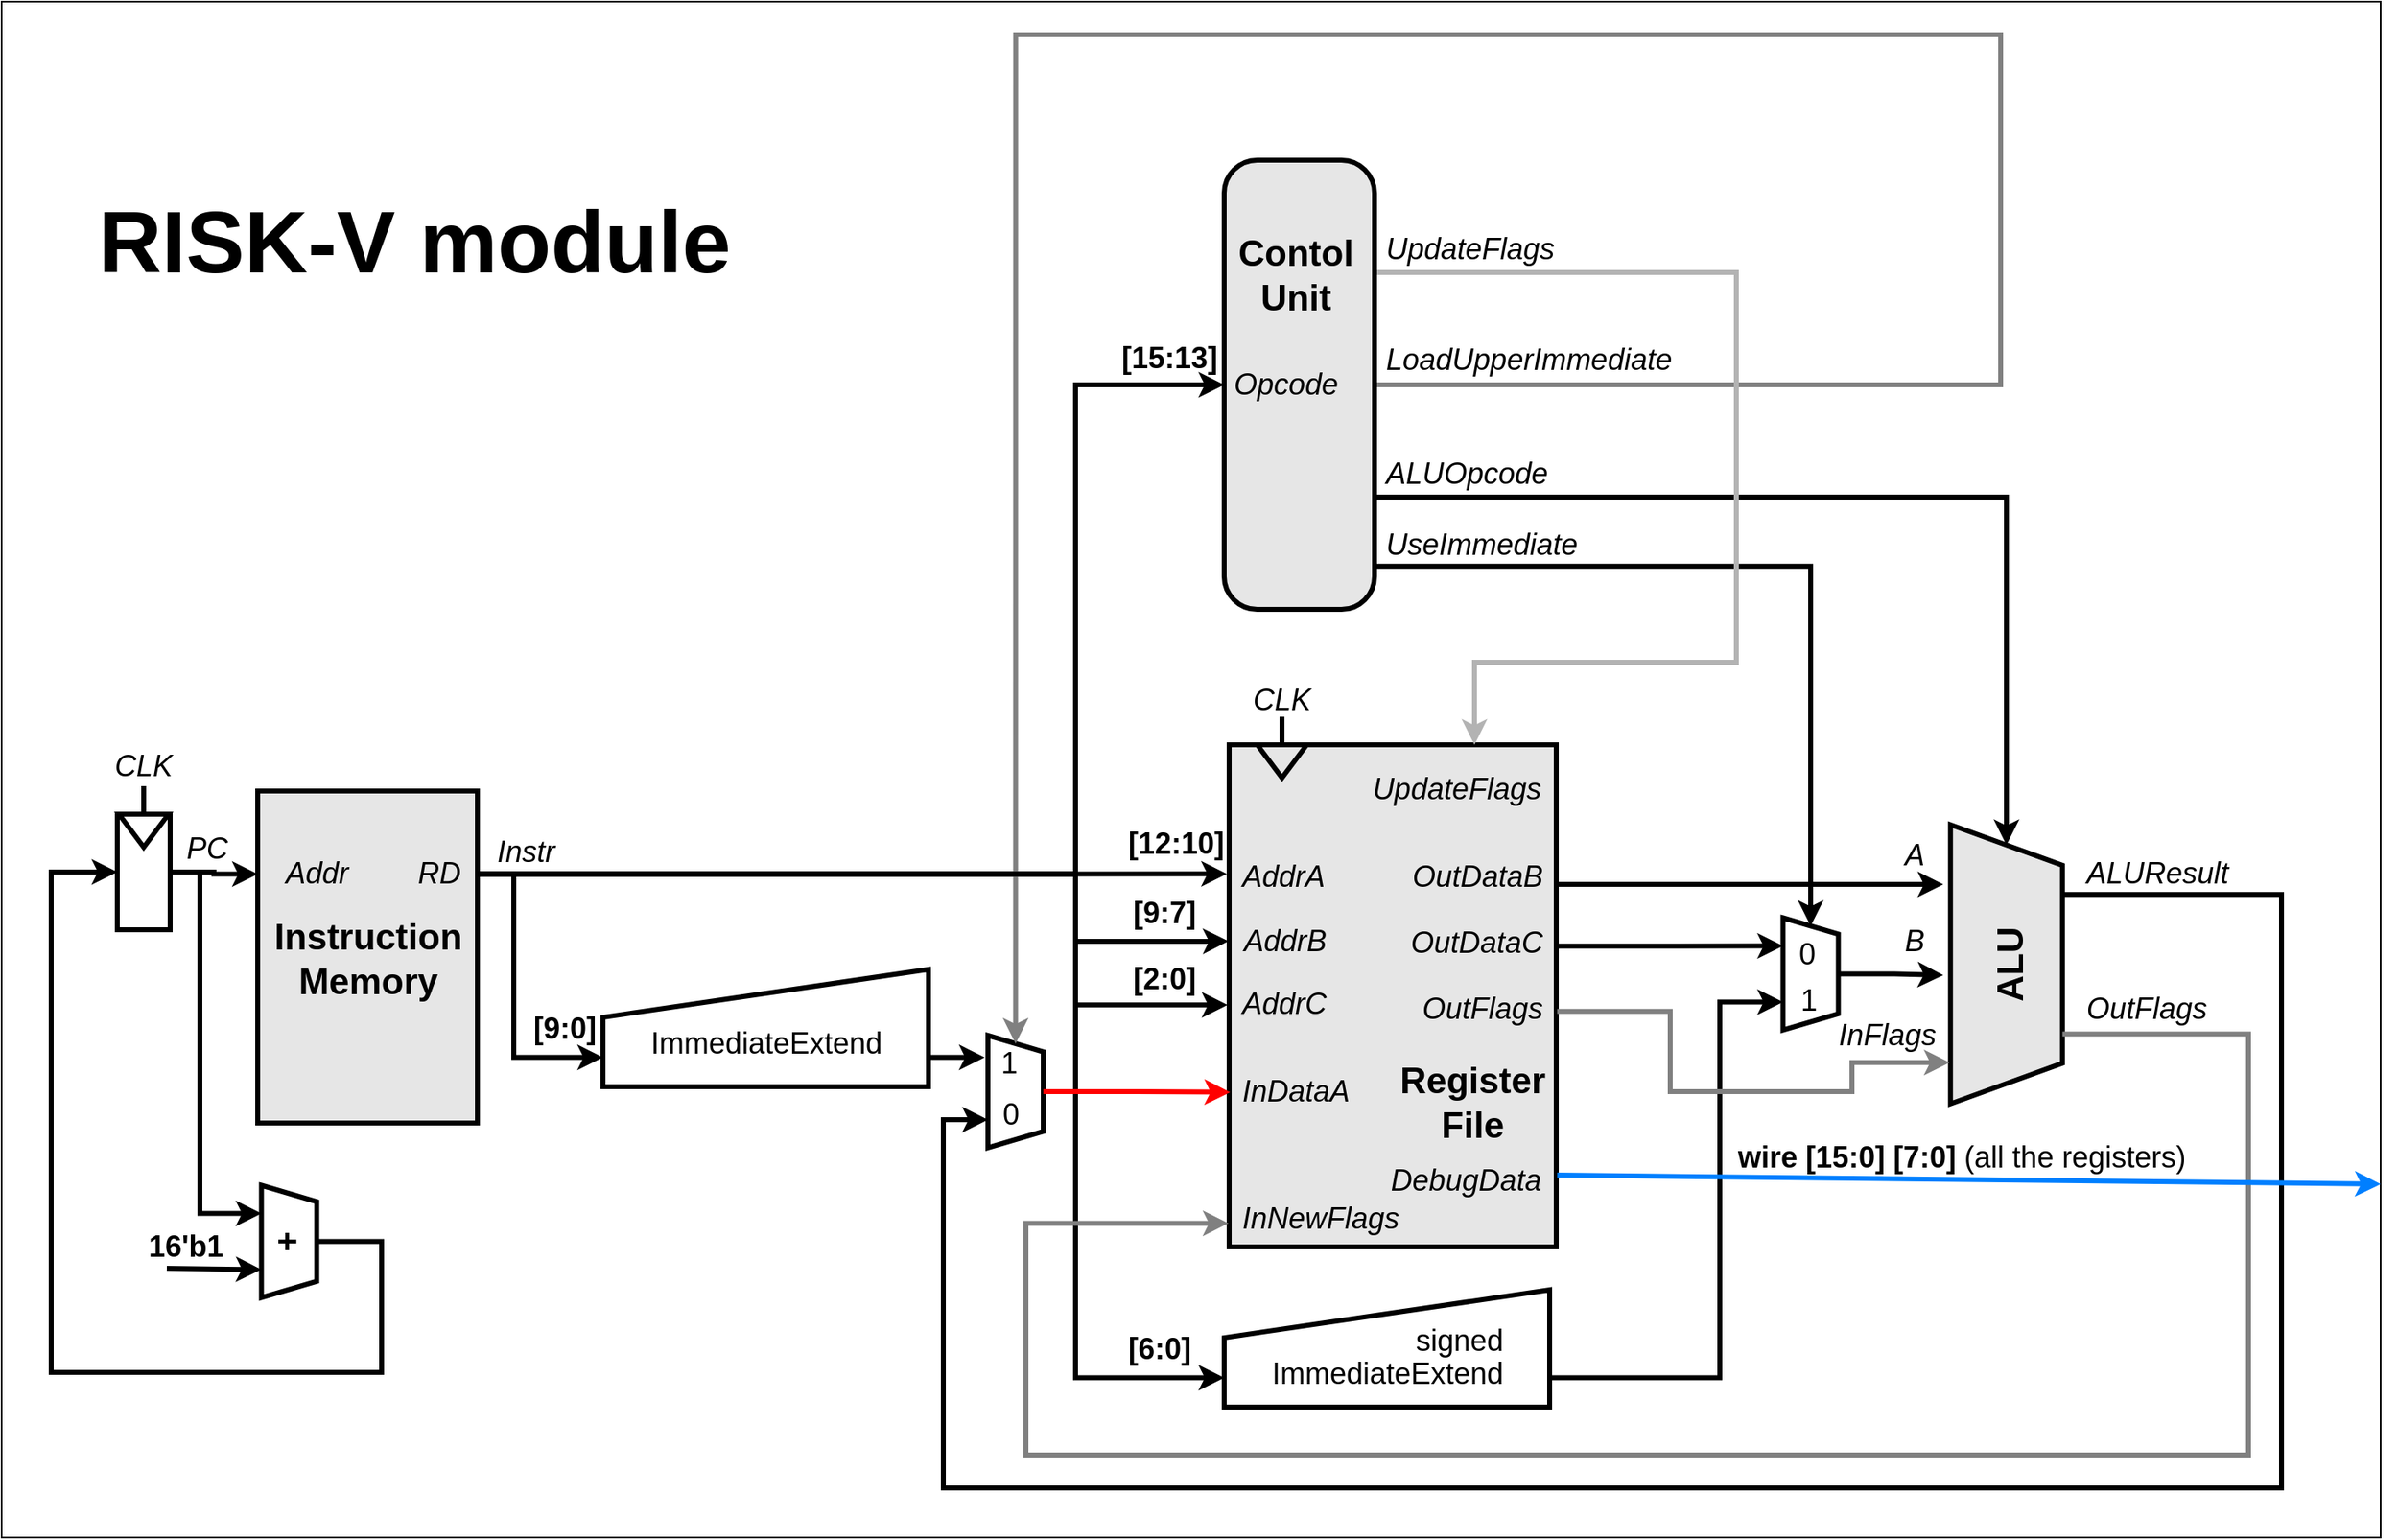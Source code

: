 <mxfile>
    <diagram name="Page-1" id="CjnsRdnZkcc44lROkodG">
        <mxGraphModel dx="1670" dy="938" grid="1" gridSize="10" guides="1" tooltips="1" connect="1" arrows="1" fold="1" page="1" pageScale="1" pageWidth="827" pageHeight="1169" math="0" shadow="0">
            <root>
                <mxCell id="0"/>
                <mxCell id="1" parent="0"/>
                <mxCell id="2" value="" style="rounded=0;whiteSpace=wrap;html=1;" parent="1" vertex="1">
                    <mxGeometry x="20" y="50" width="1440" height="930" as="geometry"/>
                </mxCell>
                <mxCell id="O-shyT19sQsiW26_N4do-6" style="edgeStyle=orthogonalEdgeStyle;rounded=0;orthogonalLoop=1;jettySize=auto;html=1;exitX=1;exitY=0.25;exitDx=0;exitDy=0;entryX=0;entryY=0.75;entryDx=0;entryDy=0;strokeWidth=3;" parent="1" source="O-shyT19sQsiW26_N4do-2" target="O-shyT19sQsiW26_N4do-4" edge="1">
                    <mxGeometry relative="1" as="geometry">
                        <Array as="points">
                            <mxPoint x="330.0" y="578"/>
                            <mxPoint x="330.0" y="689"/>
                        </Array>
                    </mxGeometry>
                </mxCell>
                <mxCell id="O-shyT19sQsiW26_N4do-16" style="edgeStyle=orthogonalEdgeStyle;rounded=0;orthogonalLoop=1;jettySize=auto;html=1;exitX=1;exitY=0.25;exitDx=0;exitDy=0;entryX=0;entryY=0.5;entryDx=0;entryDy=0;strokeWidth=3;" parent="1" source="O-shyT19sQsiW26_N4do-2" target="O-shyT19sQsiW26_N4do-15" edge="1">
                    <mxGeometry relative="1" as="geometry">
                        <Array as="points">
                            <mxPoint x="670" y="578"/>
                            <mxPoint x="670" y="282"/>
                        </Array>
                    </mxGeometry>
                </mxCell>
                <mxCell id="O-shyT19sQsiW26_N4do-44" style="edgeStyle=orthogonalEdgeStyle;rounded=0;orthogonalLoop=1;jettySize=auto;html=1;exitX=1;exitY=0.25;exitDx=0;exitDy=0;entryX=0;entryY=0.75;entryDx=0;entryDy=0;strokeWidth=3;" parent="1" source="O-shyT19sQsiW26_N4do-2" target="O-shyT19sQsiW26_N4do-42" edge="1">
                    <mxGeometry relative="1" as="geometry">
                        <Array as="points">
                            <mxPoint x="670" y="578"/>
                            <mxPoint x="670" y="883"/>
                        </Array>
                    </mxGeometry>
                </mxCell>
                <mxCell id="O-shyT19sQsiW26_N4do-2" value="" style="rounded=0;whiteSpace=wrap;html=1;fillColor=#E6E6E6;strokeWidth=3;" parent="1" vertex="1">
                    <mxGeometry x="175.0" y="528" width="133" height="201" as="geometry"/>
                </mxCell>
                <mxCell id="O-shyT19sQsiW26_N4do-7" value="&lt;span&gt;Instr&lt;/span&gt;" style="text;html=1;align=left;verticalAlign=middle;whiteSpace=wrap;rounded=0;fontSize=18;fontStyle=2" parent="1" vertex="1">
                    <mxGeometry x="318.0" y="550" width="52" height="30" as="geometry"/>
                </mxCell>
                <mxCell id="O-shyT19sQsiW26_N4do-10" style="edgeStyle=orthogonalEdgeStyle;rounded=0;orthogonalLoop=1;jettySize=auto;html=1;exitX=1;exitY=0.75;exitDx=0;exitDy=0;entryX=0.202;entryY=1.061;entryDx=0;entryDy=0;entryPerimeter=0;strokeWidth=3;" parent="1" source="O-shyT19sQsiW26_N4do-4" target="O-shyT19sQsiW26_N4do-8" edge="1">
                    <mxGeometry relative="1" as="geometry"/>
                </mxCell>
                <mxCell id="O-shyT19sQsiW26_N4do-53" style="edgeStyle=orthogonalEdgeStyle;rounded=0;orthogonalLoop=1;jettySize=auto;html=1;exitX=1.002;exitY=0.401;exitDx=0;exitDy=0;entryX=0.25;entryY=1;entryDx=0;entryDy=0;exitPerimeter=0;strokeWidth=3;" parent="1" source="O-shyT19sQsiW26_N4do-13" target="O-shyT19sQsiW26_N4do-33" edge="1">
                    <mxGeometry relative="1" as="geometry"/>
                </mxCell>
                <mxCell id="O-shyT19sQsiW26_N4do-13" value="" style="rounded=0;whiteSpace=wrap;html=1;fillColor=#E6E6E6;strokeWidth=3;" parent="1" vertex="1">
                    <mxGeometry x="763" y="500" width="198" height="304" as="geometry"/>
                </mxCell>
                <mxCell id="O-shyT19sQsiW26_N4do-8" value="" style="shape=trapezoid;perimeter=trapezoidPerimeter;whiteSpace=wrap;html=1;fixedSize=1;rotation=90;fillColor=none;strokeWidth=3;size=9.93;" parent="1" vertex="1">
                    <mxGeometry x="599.75" y="693.25" width="68" height="33.5" as="geometry"/>
                </mxCell>
                <mxCell id="O-shyT19sQsiW26_N4do-14" style="edgeStyle=orthogonalEdgeStyle;rounded=0;orthogonalLoop=1;jettySize=auto;html=1;exitX=1;exitY=0.25;exitDx=0;exitDy=0;entryX=-0.007;entryY=0.257;entryDx=0;entryDy=0;strokeWidth=3;entryPerimeter=0;" parent="1" source="O-shyT19sQsiW26_N4do-2" target="O-shyT19sQsiW26_N4do-13" edge="1">
                    <mxGeometry relative="1" as="geometry"/>
                </mxCell>
                <mxCell id="O-shyT19sQsiW26_N4do-36" style="edgeStyle=orthogonalEdgeStyle;rounded=0;orthogonalLoop=1;jettySize=auto;html=1;exitX=1;exitY=0.75;exitDx=0;exitDy=0;entryX=0;entryY=0.5;entryDx=0;entryDy=0;strokeWidth=3;" parent="1" source="O-shyT19sQsiW26_N4do-15" target="O-shyT19sQsiW26_N4do-35" edge="1">
                    <mxGeometry relative="1" as="geometry"/>
                </mxCell>
                <mxCell id="O-shyT19sQsiW26_N4do-38" style="edgeStyle=orthogonalEdgeStyle;rounded=0;orthogonalLoop=1;jettySize=auto;html=1;exitX=1.005;exitY=0.904;exitDx=0;exitDy=0;entryX=0;entryY=0.5;entryDx=0;entryDy=0;strokeWidth=3;exitPerimeter=0;" parent="1" source="O-shyT19sQsiW26_N4do-15" target="O-shyT19sQsiW26_N4do-33" edge="1">
                    <mxGeometry relative="1" as="geometry"/>
                </mxCell>
                <mxCell id="O-shyT19sQsiW26_N4do-40" style="edgeStyle=orthogonalEdgeStyle;rounded=0;orthogonalLoop=1;jettySize=auto;html=1;exitX=1;exitY=0.5;exitDx=0;exitDy=0;entryX=0;entryY=0.5;entryDx=0;entryDy=0;strokeWidth=3;strokeColor=#808080;" parent="1" source="O-shyT19sQsiW26_N4do-15" target="O-shyT19sQsiW26_N4do-8" edge="1">
                    <mxGeometry relative="1" as="geometry">
                        <Array as="points">
                            <mxPoint x="1230" y="282"/>
                            <mxPoint x="1230" y="70"/>
                            <mxPoint x="634" y="70"/>
                        </Array>
                    </mxGeometry>
                </mxCell>
                <mxCell id="16" style="edgeStyle=orthogonalEdgeStyle;html=1;exitX=1;exitY=0.25;exitDx=0;exitDy=0;entryX=0.75;entryY=0;entryDx=0;entryDy=0;strokeColor=#B3B3B3;strokeWidth=3;rounded=0;" edge="1" parent="1" source="O-shyT19sQsiW26_N4do-15" target="O-shyT19sQsiW26_N4do-13">
                    <mxGeometry relative="1" as="geometry">
                        <Array as="points">
                            <mxPoint x="1070" y="214"/>
                            <mxPoint x="1070" y="450"/>
                            <mxPoint x="912" y="450"/>
                        </Array>
                    </mxGeometry>
                </mxCell>
                <mxCell id="O-shyT19sQsiW26_N4do-15" value="" style="rounded=1;whiteSpace=wrap;html=1;fillColor=#E6E6E6;strokeWidth=3;arcSize=22;" parent="1" vertex="1">
                    <mxGeometry x="760" y="146.0" width="91" height="272" as="geometry"/>
                </mxCell>
                <mxCell id="O-shyT19sQsiW26_N4do-17" value="" style="group" parent="1" vertex="1" connectable="0">
                    <mxGeometry x="384.0" y="636" width="197" height="71" as="geometry"/>
                </mxCell>
                <mxCell id="O-shyT19sQsiW26_N4do-4" value="&lt;p style=&quot;line-height: 120%;&quot;&gt;&lt;br&gt;&lt;/p&gt;" style="shape=manualInput;whiteSpace=wrap;html=1;fillColor=none;strokeWidth=3;size=29;align=center;" parent="O-shyT19sQsiW26_N4do-17" vertex="1">
                    <mxGeometry width="197" height="71" as="geometry"/>
                </mxCell>
                <mxCell id="O-shyT19sQsiW26_N4do-5" value="ImmediateExtend" style="text;html=1;align=center;verticalAlign=middle;whiteSpace=wrap;rounded=0;fontSize=18;" parent="O-shyT19sQsiW26_N4do-17" vertex="1">
                    <mxGeometry x="26.5" y="30" width="144" height="30" as="geometry"/>
                </mxCell>
                <mxCell id="O-shyT19sQsiW26_N4do-18" value="[15:13]" style="text;html=1;align=left;verticalAlign=middle;whiteSpace=wrap;rounded=0;fontSize=18;fontStyle=1" parent="1" vertex="1">
                    <mxGeometry x="696" y="251.0" width="60" height="30" as="geometry"/>
                </mxCell>
                <mxCell id="O-shyT19sQsiW26_N4do-19" value="&lt;font style=&quot;font-size: 22px;&quot;&gt;Contol Unit&lt;/font&gt;" style="text;html=1;align=center;verticalAlign=middle;whiteSpace=wrap;rounded=0;fontSize=18;fontStyle=1" parent="1" vertex="1">
                    <mxGeometry x="760" y="186.0" width="87" height="60" as="geometry"/>
                </mxCell>
                <mxCell id="O-shyT19sQsiW26_N4do-20" value="[12:10]" style="text;html=1;align=left;verticalAlign=middle;whiteSpace=wrap;rounded=0;fontSize=18;fontStyle=1" parent="1" vertex="1">
                    <mxGeometry x="700" y="540" width="50" height="40" as="geometry"/>
                </mxCell>
                <mxCell id="O-shyT19sQsiW26_N4do-21" value="" style="triangle;whiteSpace=wrap;html=1;fillColor=none;strokeWidth=3;rotation=90;" parent="1" vertex="1">
                    <mxGeometry x="785" y="495" width="20" height="30" as="geometry"/>
                </mxCell>
                <mxCell id="O-shyT19sQsiW26_N4do-22" value="AddrA" style="text;html=1;align=left;verticalAlign=middle;whiteSpace=wrap;rounded=0;fontSize=18;fontStyle=2" parent="1" vertex="1">
                    <mxGeometry x="769" y="560" width="60" height="40" as="geometry"/>
                </mxCell>
                <mxCell id="O-shyT19sQsiW26_N4do-23" value="CLK" style="text;html=1;align=center;verticalAlign=middle;whiteSpace=wrap;rounded=0;fontSize=18;fontStyle=2" parent="1" vertex="1">
                    <mxGeometry x="765" y="463.0" width="60" height="20" as="geometry"/>
                </mxCell>
                <mxCell id="O-shyT19sQsiW26_N4do-24" value="" style="endArrow=none;html=1;rounded=0;exitX=0;exitY=0.5;exitDx=0;exitDy=0;entryX=0.5;entryY=1;entryDx=0;entryDy=0;strokeWidth=3;" parent="1" source="O-shyT19sQsiW26_N4do-21" target="O-shyT19sQsiW26_N4do-23" edge="1">
                    <mxGeometry width="50" height="50" relative="1" as="geometry">
                        <mxPoint x="790" y="533" as="sourcePoint"/>
                        <mxPoint x="840" y="483" as="targetPoint"/>
                    </mxGeometry>
                </mxCell>
                <mxCell id="O-shyT19sQsiW26_N4do-25" style="edgeStyle=orthogonalEdgeStyle;rounded=0;orthogonalLoop=1;jettySize=auto;html=1;exitX=1;exitY=0.25;exitDx=0;exitDy=0;strokeWidth=3;entryX=-0.002;entryY=0.391;entryDx=0;entryDy=0;entryPerimeter=0;" parent="1" source="O-shyT19sQsiW26_N4do-2" target="O-shyT19sQsiW26_N4do-13" edge="1">
                    <mxGeometry relative="1" as="geometry">
                        <Array as="points">
                            <mxPoint x="670" y="578"/>
                            <mxPoint x="670" y="619"/>
                            <mxPoint x="750" y="619"/>
                        </Array>
                        <mxPoint x="750" y="619" as="targetPoint"/>
                    </mxGeometry>
                </mxCell>
                <mxCell id="O-shyT19sQsiW26_N4do-26" value="[9:7]" style="text;html=1;align=left;verticalAlign=middle;whiteSpace=wrap;rounded=0;fontSize=18;fontStyle=1" parent="1" vertex="1">
                    <mxGeometry x="703" y="582" width="37" height="40" as="geometry"/>
                </mxCell>
                <mxCell id="O-shyT19sQsiW26_N4do-27" value="AddrB" style="text;html=1;align=left;verticalAlign=middle;whiteSpace=wrap;rounded=0;fontSize=18;fontStyle=2" parent="1" vertex="1">
                    <mxGeometry x="770" y="599" width="60" height="40" as="geometry"/>
                </mxCell>
                <mxCell id="O-shyT19sQsiW26_N4do-28" style="edgeStyle=orthogonalEdgeStyle;rounded=0;orthogonalLoop=1;jettySize=auto;html=1;exitX=1;exitY=0.25;exitDx=0;exitDy=0;entryX=-0.005;entryY=0.518;entryDx=0;entryDy=0;entryPerimeter=0;strokeWidth=3;" parent="1" source="O-shyT19sQsiW26_N4do-2" target="O-shyT19sQsiW26_N4do-13" edge="1">
                    <mxGeometry relative="1" as="geometry">
                        <Array as="points">
                            <mxPoint x="670" y="578"/>
                            <mxPoint x="670" y="657"/>
                        </Array>
                    </mxGeometry>
                </mxCell>
                <mxCell id="O-shyT19sQsiW26_N4do-29" value="AddrC" style="text;html=1;align=left;verticalAlign=middle;whiteSpace=wrap;rounded=0;fontSize=18;fontStyle=2" parent="1" vertex="1">
                    <mxGeometry x="769" y="637" width="60" height="40" as="geometry"/>
                </mxCell>
                <mxCell id="O-shyT19sQsiW26_N4do-30" style="edgeStyle=orthogonalEdgeStyle;rounded=0;orthogonalLoop=1;jettySize=auto;html=1;exitX=0.5;exitY=0;exitDx=0;exitDy=0;entryX=0.003;entryY=0.692;entryDx=0;entryDy=0;entryPerimeter=0;strokeWidth=3;fillColor=#f8cecc;strokeColor=#FF0000;" parent="1" source="O-shyT19sQsiW26_N4do-8" target="O-shyT19sQsiW26_N4do-13" edge="1">
                    <mxGeometry relative="1" as="geometry"/>
                </mxCell>
                <mxCell id="O-shyT19sQsiW26_N4do-31" value="InDataA" style="text;html=1;align=left;verticalAlign=middle;whiteSpace=wrap;rounded=0;fontSize=18;fontStyle=2" parent="1" vertex="1">
                    <mxGeometry x="769" y="690" width="60" height="40" as="geometry"/>
                </mxCell>
                <mxCell id="O-shyT19sQsiW26_N4do-32" value="&lt;font style=&quot;font-size: 22px;&quot;&gt;Register File&lt;/font&gt;" style="text;html=1;align=center;verticalAlign=middle;whiteSpace=wrap;rounded=0;fontSize=18;fontStyle=1" parent="1" vertex="1">
                    <mxGeometry x="867" y="687" width="87" height="60" as="geometry"/>
                </mxCell>
                <mxCell id="O-shyT19sQsiW26_N4do-33" value="" style="shape=trapezoid;perimeter=trapezoidPerimeter;whiteSpace=wrap;html=1;fixedSize=1;rotation=90;fillColor=none;strokeWidth=3;size=9.93;" parent="1" vertex="1">
                    <mxGeometry x="1081" y="622" width="68" height="33.5" as="geometry"/>
                </mxCell>
                <mxCell id="O-shyT19sQsiW26_N4do-47" style="edgeStyle=orthogonalEdgeStyle;rounded=0;orthogonalLoop=1;jettySize=auto;html=1;exitX=0.25;exitY=0;exitDx=0;exitDy=0;entryX=0.75;entryY=1;entryDx=0;entryDy=0;fontSize=13;strokeWidth=3;" parent="1" source="O-shyT19sQsiW26_N4do-35" target="O-shyT19sQsiW26_N4do-8" edge="1">
                    <mxGeometry relative="1" as="geometry">
                        <Array as="points">
                            <mxPoint x="1400" y="591"/>
                            <mxPoint x="1400" y="950"/>
                            <mxPoint x="590" y="950"/>
                            <mxPoint x="590" y="727"/>
                        </Array>
                    </mxGeometry>
                </mxCell>
                <mxCell id="O-shyT19sQsiW26_N4do-35" value="" style="shape=trapezoid;perimeter=trapezoidPerimeter;whiteSpace=wrap;html=1;fixedSize=1;rotation=90;fillColor=#E6E6E6;strokeWidth=3;size=24.598;" parent="1" vertex="1">
                    <mxGeometry x="1149" y="599" width="169" height="67.75" as="geometry"/>
                </mxCell>
                <mxCell id="O-shyT19sQsiW26_N4do-37" value="ALUOpcode" style="text;html=1;align=left;verticalAlign=middle;whiteSpace=wrap;rounded=0;fontSize=18;fontStyle=2" parent="1" vertex="1">
                    <mxGeometry x="856" y="316.0" width="109" height="40" as="geometry"/>
                </mxCell>
                <mxCell id="O-shyT19sQsiW26_N4do-39" value="UseImmediate" style="text;html=1;align=left;verticalAlign=middle;whiteSpace=wrap;rounded=0;fontSize=18;fontStyle=2" parent="1" vertex="1">
                    <mxGeometry x="856" y="359.0" width="134" height="40" as="geometry"/>
                </mxCell>
                <mxCell id="O-shyT19sQsiW26_N4do-41" value="" style="group" parent="1" vertex="1" connectable="0">
                    <mxGeometry x="760" y="830" width="197" height="71" as="geometry"/>
                </mxCell>
                <mxCell id="O-shyT19sQsiW26_N4do-42" value="&lt;p style=&quot;line-height: 120%;&quot;&gt;&lt;br&gt;&lt;/p&gt;" style="shape=manualInput;whiteSpace=wrap;html=1;fillColor=none;strokeWidth=3;size=29;align=center;" parent="O-shyT19sQsiW26_N4do-41" vertex="1">
                    <mxGeometry width="197" height="71" as="geometry"/>
                </mxCell>
                <mxCell id="13" value="" style="group" vertex="1" connectable="0" parent="O-shyT19sQsiW26_N4do-41">
                    <mxGeometry x="26.5" y="16" width="144" height="50" as="geometry"/>
                </mxCell>
                <mxCell id="O-shyT19sQsiW26_N4do-43" value="ImmediateExtend" style="text;html=1;align=center;verticalAlign=middle;whiteSpace=wrap;rounded=0;fontSize=18;" parent="13" vertex="1">
                    <mxGeometry y="20" width="144" height="30" as="geometry"/>
                </mxCell>
                <mxCell id="12" value="signed" style="text;html=1;align=right;verticalAlign=middle;whiteSpace=wrap;rounded=0;fontSize=18;" vertex="1" parent="13">
                    <mxGeometry x="27" width="117" height="30" as="geometry"/>
                </mxCell>
                <mxCell id="O-shyT19sQsiW26_N4do-45" value="1" style="text;html=1;align=left;verticalAlign=middle;whiteSpace=wrap;rounded=0;fontSize=18;fontStyle=0" parent="1" vertex="1">
                    <mxGeometry x="622.63" y="673" width="22.25" height="40" as="geometry"/>
                </mxCell>
                <mxCell id="O-shyT19sQsiW26_N4do-46" value="0" style="text;html=1;align=left;verticalAlign=middle;whiteSpace=wrap;rounded=0;fontSize=18;fontStyle=0" parent="1" vertex="1">
                    <mxGeometry x="624" y="704" width="22.25" height="40" as="geometry"/>
                </mxCell>
                <mxCell id="O-shyT19sQsiW26_N4do-48" value="ALUResult" style="text;html=1;align=left;verticalAlign=middle;whiteSpace=wrap;rounded=0;fontSize=18;fontStyle=2" parent="1" vertex="1">
                    <mxGeometry x="1280" y="557.5" width="110" height="40" as="geometry"/>
                </mxCell>
                <mxCell id="O-shyT19sQsiW26_N4do-49" value="A" style="text;html=1;align=left;verticalAlign=middle;whiteSpace=wrap;rounded=0;fontSize=18;fontStyle=2" parent="1" vertex="1">
                    <mxGeometry x="1170" y="547" width="20" height="40" as="geometry"/>
                </mxCell>
                <mxCell id="O-shyT19sQsiW26_N4do-50" value="B" style="text;html=1;align=left;verticalAlign=middle;whiteSpace=wrap;rounded=0;fontSize=18;fontStyle=2" parent="1" vertex="1">
                    <mxGeometry x="1170" y="599" width="20" height="40" as="geometry"/>
                </mxCell>
                <mxCell id="O-shyT19sQsiW26_N4do-51" style="edgeStyle=orthogonalEdgeStyle;rounded=0;orthogonalLoop=1;jettySize=auto;html=1;exitX=0.5;exitY=0;exitDx=0;exitDy=0;entryX=0.539;entryY=1.064;entryDx=0;entryDy=0;entryPerimeter=0;strokeWidth=3;" parent="1" source="O-shyT19sQsiW26_N4do-33" target="O-shyT19sQsiW26_N4do-35" edge="1">
                    <mxGeometry relative="1" as="geometry"/>
                </mxCell>
                <mxCell id="O-shyT19sQsiW26_N4do-52" style="edgeStyle=orthogonalEdgeStyle;rounded=0;orthogonalLoop=1;jettySize=auto;html=1;exitX=1.001;exitY=0.278;exitDx=0;exitDy=0;entryX=0.214;entryY=1.064;entryDx=0;entryDy=0;entryPerimeter=0;strokeWidth=3;exitPerimeter=0;" parent="1" source="O-shyT19sQsiW26_N4do-13" target="O-shyT19sQsiW26_N4do-35" edge="1">
                    <mxGeometry relative="1" as="geometry"/>
                </mxCell>
                <mxCell id="O-shyT19sQsiW26_N4do-54" style="edgeStyle=orthogonalEdgeStyle;rounded=0;orthogonalLoop=1;jettySize=auto;html=1;exitX=1;exitY=0.75;exitDx=0;exitDy=0;entryX=0.75;entryY=1;entryDx=0;entryDy=0;strokeWidth=3;" parent="1" source="O-shyT19sQsiW26_N4do-42" target="O-shyT19sQsiW26_N4do-33" edge="1">
                    <mxGeometry relative="1" as="geometry">
                        <Array as="points">
                            <mxPoint x="1060" y="883"/>
                            <mxPoint x="1060" y="656"/>
                        </Array>
                    </mxGeometry>
                </mxCell>
                <mxCell id="O-shyT19sQsiW26_N4do-55" style="edgeStyle=orthogonalEdgeStyle;rounded=0;orthogonalLoop=1;jettySize=auto;html=1;exitX=1.003;exitY=0.531;exitDx=0;exitDy=0;entryX=0.852;entryY=1.008;entryDx=0;entryDy=0;entryPerimeter=0;exitPerimeter=0;strokeWidth=3;strokeColor=#808080;" parent="1" source="O-shyT19sQsiW26_N4do-13" target="O-shyT19sQsiW26_N4do-35" edge="1">
                    <mxGeometry relative="1" as="geometry">
                        <Array as="points">
                            <mxPoint x="1030" y="661"/>
                            <mxPoint x="1030" y="710"/>
                            <mxPoint x="1140" y="710"/>
                            <mxPoint x="1140" y="692"/>
                        </Array>
                    </mxGeometry>
                </mxCell>
                <mxCell id="O-shyT19sQsiW26_N4do-56" value="InFlags" style="text;html=1;align=left;verticalAlign=middle;whiteSpace=wrap;rounded=0;fontSize=18;fontStyle=2" parent="1" vertex="1">
                    <mxGeometry x="1130" y="655.5" width="71" height="40" as="geometry"/>
                </mxCell>
                <mxCell id="O-shyT19sQsiW26_N4do-57" value="1" style="text;html=1;align=left;verticalAlign=middle;whiteSpace=wrap;rounded=0;fontSize=18;fontStyle=0" parent="1" vertex="1">
                    <mxGeometry x="1107" y="635" width="22.25" height="40" as="geometry"/>
                </mxCell>
                <mxCell id="O-shyT19sQsiW26_N4do-58" value="0" style="text;html=1;align=left;verticalAlign=middle;whiteSpace=wrap;rounded=0;fontSize=18;fontStyle=0" parent="1" vertex="1">
                    <mxGeometry x="1106" y="607" width="22.25" height="40" as="geometry"/>
                </mxCell>
                <mxCell id="O-shyT19sQsiW26_N4do-59" value="OutDataB" style="text;html=1;align=right;verticalAlign=middle;whiteSpace=wrap;rounded=0;fontSize=18;fontStyle=2" parent="1" vertex="1">
                    <mxGeometry x="863.5" y="560" width="90.5" height="40" as="geometry"/>
                </mxCell>
                <mxCell id="O-shyT19sQsiW26_N4do-60" value="OutDataC" style="text;html=1;align=right;verticalAlign=middle;whiteSpace=wrap;rounded=0;fontSize=18;fontStyle=2" parent="1" vertex="1">
                    <mxGeometry x="863.5" y="600" width="90.5" height="40" as="geometry"/>
                </mxCell>
                <mxCell id="O-shyT19sQsiW26_N4do-61" value="OutFlags" style="text;html=1;align=right;verticalAlign=middle;whiteSpace=wrap;rounded=0;fontSize=18;fontStyle=2" parent="1" vertex="1">
                    <mxGeometry x="863.5" y="640" width="90.5" height="40" as="geometry"/>
                </mxCell>
                <mxCell id="O-shyT19sQsiW26_N4do-62" value="DebugData" style="text;html=1;align=right;verticalAlign=middle;whiteSpace=wrap;rounded=0;fontSize=18;fontStyle=2" parent="1" vertex="1">
                    <mxGeometry x="850" y="744" width="104" height="40" as="geometry"/>
                </mxCell>
                <mxCell id="O-shyT19sQsiW26_N4do-63" value="InNewFlags" style="text;html=1;align=left;verticalAlign=middle;whiteSpace=wrap;rounded=0;fontSize=18;fontStyle=2" parent="1" vertex="1">
                    <mxGeometry x="769" y="767" width="117" height="40" as="geometry"/>
                </mxCell>
                <mxCell id="O-shyT19sQsiW26_N4do-64" style="edgeStyle=orthogonalEdgeStyle;rounded=0;orthogonalLoop=1;jettySize=auto;html=1;exitX=0.75;exitY=0;exitDx=0;exitDy=0;strokeWidth=3;strokeColor=#808080;entryX=-0.002;entryY=0.953;entryDx=0;entryDy=0;entryPerimeter=0;" parent="1" source="O-shyT19sQsiW26_N4do-35" target="O-shyT19sQsiW26_N4do-13" edge="1">
                    <mxGeometry relative="1" as="geometry">
                        <Array as="points">
                            <mxPoint x="1380" y="675"/>
                            <mxPoint x="1380" y="930"/>
                            <mxPoint x="640" y="930"/>
                            <mxPoint x="640" y="790"/>
                        </Array>
                        <mxPoint x="760" y="790" as="targetPoint"/>
                    </mxGeometry>
                </mxCell>
                <mxCell id="O-shyT19sQsiW26_N4do-65" value="OutFlags" style="text;html=1;align=left;verticalAlign=middle;whiteSpace=wrap;rounded=0;fontSize=18;fontStyle=2" parent="1" vertex="1">
                    <mxGeometry x="1280" y="640" width="110" height="40" as="geometry"/>
                </mxCell>
                <mxCell id="O-shyT19sQsiW26_N4do-71" style="edgeStyle=orthogonalEdgeStyle;rounded=0;orthogonalLoop=1;jettySize=auto;html=1;exitX=1;exitY=0.5;exitDx=0;exitDy=0;entryX=0.25;entryY=1;entryDx=0;entryDy=0;strokeWidth=3;" parent="1" source="O-shyT19sQsiW26_N4do-66" target="O-shyT19sQsiW26_N4do-70" edge="1">
                    <mxGeometry relative="1" as="geometry">
                        <Array as="points">
                            <mxPoint x="140.0" y="577"/>
                            <mxPoint x="140.0" y="784"/>
                        </Array>
                    </mxGeometry>
                </mxCell>
                <mxCell id="O-shyT19sQsiW26_N4do-73" style="edgeStyle=orthogonalEdgeStyle;rounded=0;orthogonalLoop=1;jettySize=auto;html=1;exitX=1;exitY=0.5;exitDx=0;exitDy=0;entryX=0;entryY=0.25;entryDx=0;entryDy=0;strokeWidth=3;" parent="1" source="O-shyT19sQsiW26_N4do-66" target="O-shyT19sQsiW26_N4do-2" edge="1">
                    <mxGeometry relative="1" as="geometry"/>
                </mxCell>
                <mxCell id="O-shyT19sQsiW26_N4do-66" value="" style="rounded=0;whiteSpace=wrap;html=1;fillColor=none;strokeWidth=3;" parent="1" vertex="1">
                    <mxGeometry x="90.0" y="542" width="32" height="70" as="geometry"/>
                </mxCell>
                <mxCell id="O-shyT19sQsiW26_N4do-67" value="" style="triangle;whiteSpace=wrap;html=1;fillColor=none;strokeWidth=3;rotation=90;" parent="1" vertex="1">
                    <mxGeometry x="96.0" y="537" width="20" height="30" as="geometry"/>
                </mxCell>
                <mxCell id="O-shyT19sQsiW26_N4do-68" value="CLK" style="text;html=1;align=center;verticalAlign=middle;whiteSpace=wrap;rounded=0;fontSize=18;fontStyle=2" parent="1" vertex="1">
                    <mxGeometry x="76.0" y="500.0" width="60" height="25" as="geometry"/>
                </mxCell>
                <mxCell id="O-shyT19sQsiW26_N4do-69" value="" style="endArrow=none;html=1;rounded=0;exitX=0;exitY=0.5;exitDx=0;exitDy=0;entryX=0.5;entryY=1;entryDx=0;entryDy=0;strokeWidth=3;" parent="1" source="O-shyT19sQsiW26_N4do-67" target="O-shyT19sQsiW26_N4do-68" edge="1">
                    <mxGeometry width="50" height="50" relative="1" as="geometry">
                        <mxPoint x="101.0" y="575" as="sourcePoint"/>
                        <mxPoint x="151.0" y="525" as="targetPoint"/>
                    </mxGeometry>
                </mxCell>
                <mxCell id="O-shyT19sQsiW26_N4do-72" style="edgeStyle=orthogonalEdgeStyle;rounded=0;orthogonalLoop=1;jettySize=auto;html=1;exitX=0.5;exitY=0;exitDx=0;exitDy=0;entryX=0;entryY=0.5;entryDx=0;entryDy=0;strokeWidth=3;" parent="1" source="O-shyT19sQsiW26_N4do-70" target="O-shyT19sQsiW26_N4do-66" edge="1">
                    <mxGeometry relative="1" as="geometry">
                        <Array as="points">
                            <mxPoint x="250.0" y="801"/>
                            <mxPoint x="250.0" y="880"/>
                            <mxPoint x="50.0" y="880"/>
                            <mxPoint x="50.0" y="577"/>
                        </Array>
                    </mxGeometry>
                </mxCell>
                <mxCell id="O-shyT19sQsiW26_N4do-70" value="&lt;font style=&quot;font-size: 21px;&quot;&gt;&lt;b&gt;+&lt;/b&gt;&lt;/font&gt;" style="shape=trapezoid;perimeter=trapezoidPerimeter;whiteSpace=wrap;html=1;fixedSize=1;rotation=90;fillColor=none;strokeWidth=3;size=9.93;" parent="1" vertex="1">
                    <mxGeometry x="160.0" y="784" width="68" height="33.5" as="geometry"/>
                </mxCell>
                <mxCell id="O-shyT19sQsiW26_N4do-74" value="&lt;span&gt;PC&lt;/span&gt;" style="text;html=1;align=left;verticalAlign=middle;whiteSpace=wrap;rounded=0;fontSize=18;fontStyle=2" parent="1" vertex="1">
                    <mxGeometry x="130.0" y="548" width="37" height="30" as="geometry"/>
                </mxCell>
                <mxCell id="O-shyT19sQsiW26_N4do-75" value="&lt;font style=&quot;font-size: 22px;&quot;&gt;Instruction Memory&lt;/font&gt;" style="text;html=1;align=center;verticalAlign=middle;whiteSpace=wrap;rounded=0;fontSize=18;fontStyle=1" parent="1" vertex="1">
                    <mxGeometry x="176.0" y="600" width="132" height="60" as="geometry"/>
                </mxCell>
                <mxCell id="O-shyT19sQsiW26_N4do-76" value="Addr" style="text;html=1;align=left;verticalAlign=middle;whiteSpace=wrap;rounded=0;fontSize=18;fontStyle=2" parent="1" vertex="1">
                    <mxGeometry x="190.0" y="557.5" width="60" height="40" as="geometry"/>
                </mxCell>
                <mxCell id="O-shyT19sQsiW26_N4do-77" value="RD" style="text;html=1;align=right;verticalAlign=middle;whiteSpace=wrap;rounded=0;fontSize=18;fontStyle=2" parent="1" vertex="1">
                    <mxGeometry x="240.0" y="557.5" width="60" height="40" as="geometry"/>
                </mxCell>
                <mxCell id="O-shyT19sQsiW26_N4do-83" value="" style="endArrow=classic;html=1;rounded=0;entryX=0.75;entryY=1;entryDx=0;entryDy=0;strokeWidth=3;" parent="1" target="O-shyT19sQsiW26_N4do-70" edge="1">
                    <mxGeometry width="50" height="50" relative="1" as="geometry">
                        <mxPoint x="120.0" y="817" as="sourcePoint"/>
                        <mxPoint x="170.0" y="770" as="targetPoint"/>
                    </mxGeometry>
                </mxCell>
                <mxCell id="O-shyT19sQsiW26_N4do-84" value="16'b1" style="text;html=1;align=left;verticalAlign=middle;whiteSpace=wrap;rounded=0;fontSize=18;fontStyle=1" parent="1" vertex="1">
                    <mxGeometry x="107.0" y="784" width="60" height="40" as="geometry"/>
                </mxCell>
                <mxCell id="O-shyT19sQsiW26_N4do-85" value="[2:0]" style="text;html=1;align=left;verticalAlign=middle;whiteSpace=wrap;rounded=0;fontSize=18;fontStyle=1" parent="1" vertex="1">
                    <mxGeometry x="703" y="622" width="37" height="40" as="geometry"/>
                </mxCell>
                <mxCell id="O-shyT19sQsiW26_N4do-86" value="[9:0]" style="text;html=1;align=left;verticalAlign=middle;whiteSpace=wrap;rounded=0;fontSize=18;fontStyle=1" parent="1" vertex="1">
                    <mxGeometry x="340.0" y="651.5" width="60" height="40" as="geometry"/>
                </mxCell>
                <mxCell id="O-shyT19sQsiW26_N4do-87" value="[6:0]" style="text;html=1;align=left;verticalAlign=middle;whiteSpace=wrap;rounded=0;fontSize=18;fontStyle=1" parent="1" vertex="1">
                    <mxGeometry x="700" y="845.5" width="60" height="40" as="geometry"/>
                </mxCell>
                <mxCell id="O-shyT19sQsiW26_N4do-88" value="" style="endArrow=classic;html=1;rounded=0;exitX=1.003;exitY=0.857;exitDx=0;exitDy=0;exitPerimeter=0;strokeWidth=3;strokeColor=#007FFF;" parent="1" source="O-shyT19sQsiW26_N4do-13" edge="1">
                    <mxGeometry width="50" height="50" relative="1" as="geometry">
                        <mxPoint x="970" y="770" as="sourcePoint"/>
                        <mxPoint x="1460" y="766" as="targetPoint"/>
                    </mxGeometry>
                </mxCell>
                <mxCell id="O-shyT19sQsiW26_N4do-89" value="wire [15:0] [7:0] &lt;span style=&quot;font-weight: normal;&quot;&gt;(all the registers)&lt;/span&gt;" style="text;html=1;align=left;verticalAlign=middle;whiteSpace=wrap;rounded=0;fontSize=18;fontStyle=1" parent="1" vertex="1">
                    <mxGeometry x="1069.25" y="730" width="350.75" height="40" as="geometry"/>
                </mxCell>
                <mxCell id="O-shyT19sQsiW26_N4do-90" value="Opcode" style="text;html=1;align=left;verticalAlign=middle;whiteSpace=wrap;rounded=0;fontSize=18;fontStyle=2" parent="1" vertex="1">
                    <mxGeometry x="763.5" y="262.0" width="80" height="40" as="geometry"/>
                </mxCell>
                <mxCell id="O-shyT19sQsiW26_N4do-91" value="&lt;font style=&quot;font-size: 22px;&quot;&gt;ALU&lt;/font&gt;" style="text;html=1;align=center;verticalAlign=middle;whiteSpace=wrap;rounded=0;fontSize=18;fontStyle=1;rotation=-90;" parent="1" vertex="1">
                    <mxGeometry x="1193" y="602.88" width="87" height="60" as="geometry"/>
                </mxCell>
                <mxCell id="3" value="&lt;font style=&quot;font-size: 53px;&quot;&gt;RISK-V module&lt;/font&gt;" style="text;html=1;strokeColor=none;fillColor=none;align=center;verticalAlign=middle;whiteSpace=wrap;rounded=0;fontStyle=1" parent="1" vertex="1">
                    <mxGeometry x="20" y="140" width="500" height="110" as="geometry"/>
                </mxCell>
                <mxCell id="4" value="LoadUpperImmediate" style="text;html=1;align=left;verticalAlign=middle;whiteSpace=wrap;rounded=0;fontSize=18;fontStyle=2" parent="1" vertex="1">
                    <mxGeometry x="856" y="247" width="194" height="40" as="geometry"/>
                </mxCell>
                <mxCell id="14" value="UpdateFlags" style="text;html=1;align=right;verticalAlign=middle;whiteSpace=wrap;rounded=0;fontSize=18;fontStyle=2" vertex="1" parent="1">
                    <mxGeometry x="850" y="507" width="104" height="40" as="geometry"/>
                </mxCell>
                <mxCell id="17" value="UpdateFlags" style="text;html=1;align=left;verticalAlign=middle;whiteSpace=wrap;rounded=0;fontSize=18;fontStyle=2" vertex="1" parent="1">
                    <mxGeometry x="856" y="180" width="194" height="40" as="geometry"/>
                </mxCell>
            </root>
        </mxGraphModel>
    </diagram>
</mxfile>